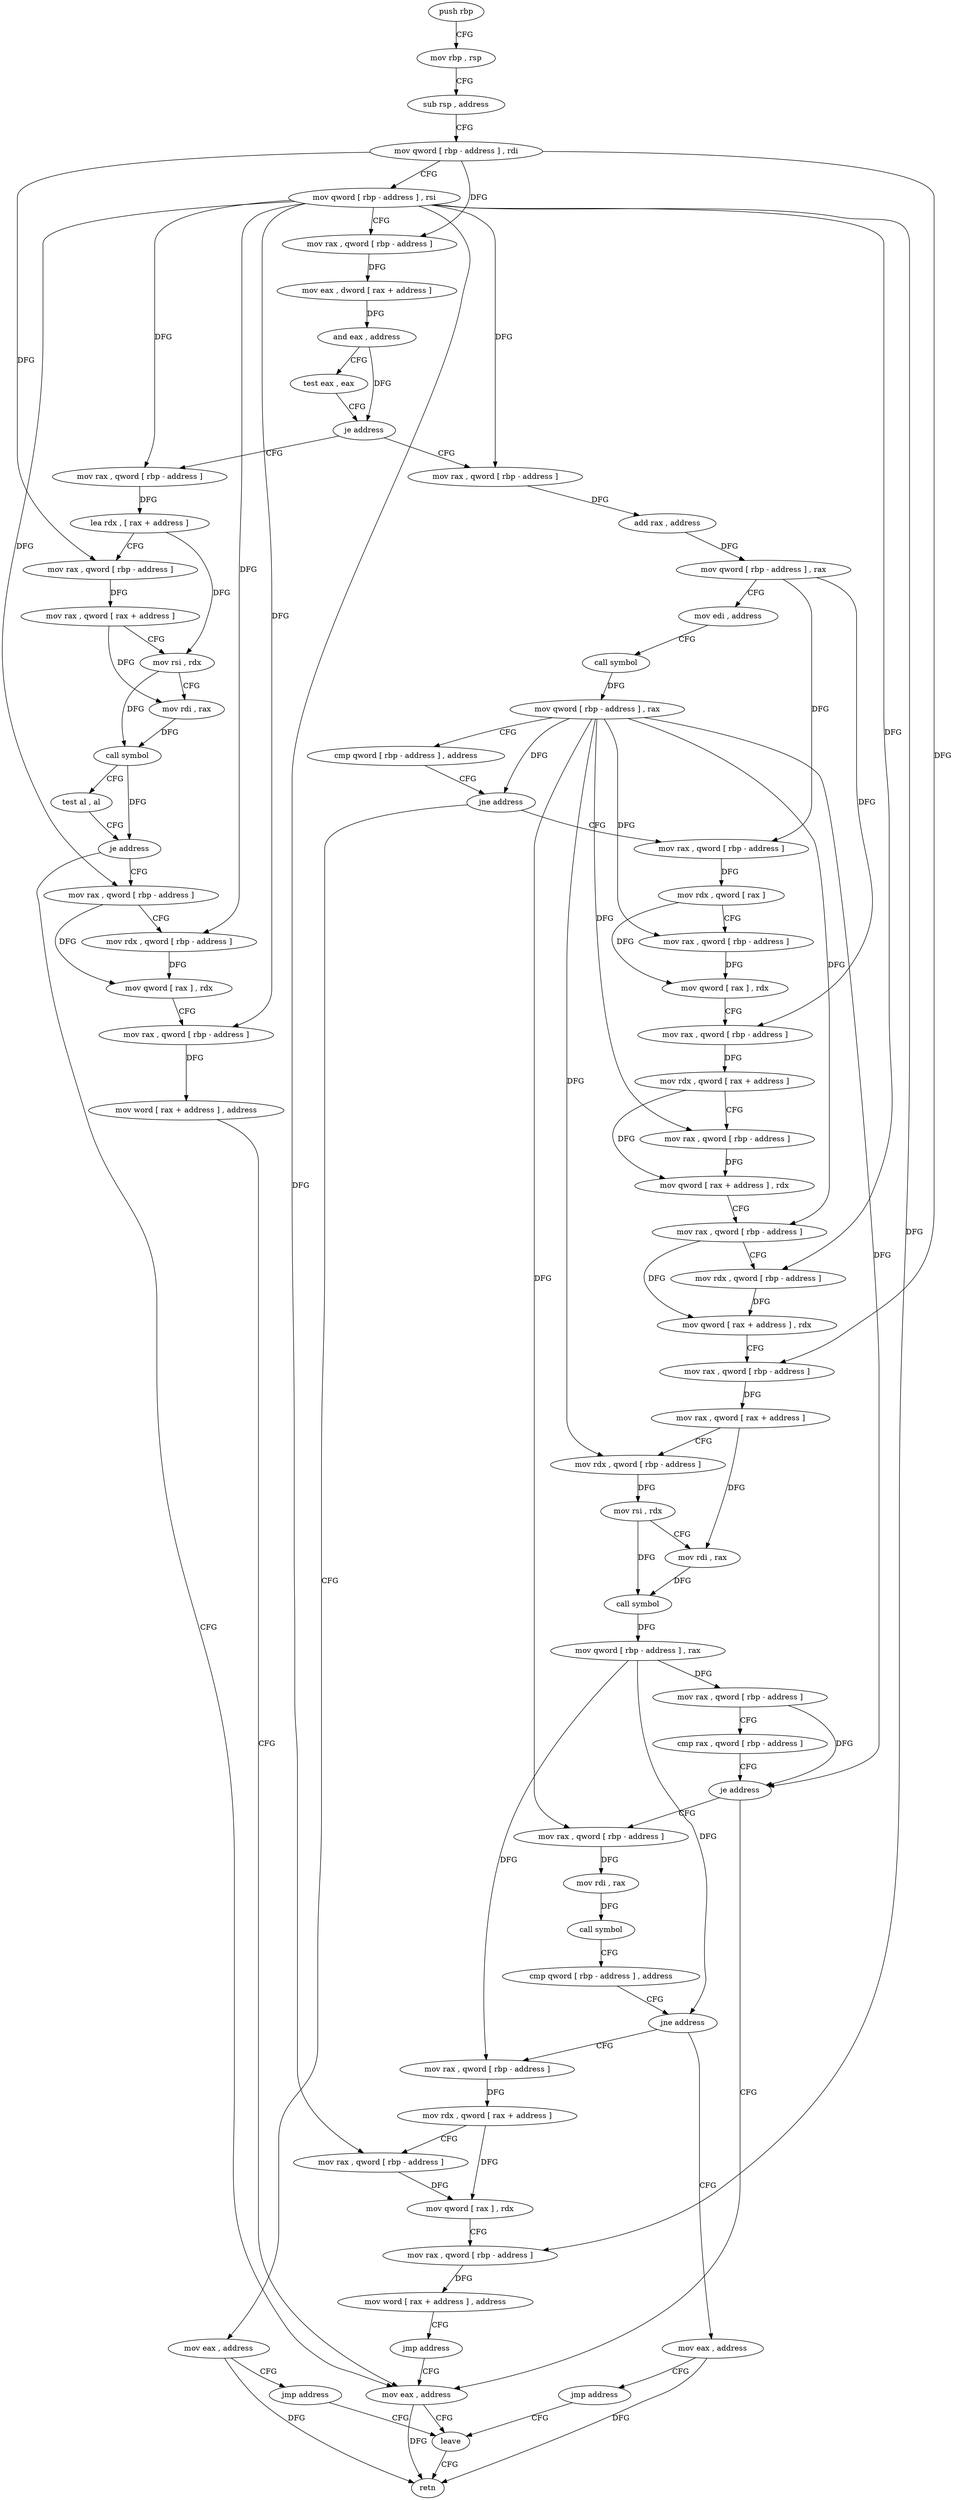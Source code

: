 digraph "func" {
"4293156" [label = "push rbp" ]
"4293157" [label = "mov rbp , rsp" ]
"4293160" [label = "sub rsp , address" ]
"4293164" [label = "mov qword [ rbp - address ] , rdi" ]
"4293168" [label = "mov qword [ rbp - address ] , rsi" ]
"4293172" [label = "mov rax , qword [ rbp - address ]" ]
"4293176" [label = "mov eax , dword [ rax + address ]" ]
"4293179" [label = "and eax , address" ]
"4293184" [label = "test eax , eax" ]
"4293186" [label = "je address" ]
"4293367" [label = "mov rax , qword [ rbp - address ]" ]
"4293192" [label = "mov rax , qword [ rbp - address ]" ]
"4293371" [label = "lea rdx , [ rax + address ]" ]
"4293375" [label = "mov rax , qword [ rbp - address ]" ]
"4293379" [label = "mov rax , qword [ rax + address ]" ]
"4293383" [label = "mov rsi , rdx" ]
"4293386" [label = "mov rdi , rax" ]
"4293389" [label = "call symbol" ]
"4293394" [label = "test al , al" ]
"4293396" [label = "je address" ]
"4293419" [label = "mov eax , address" ]
"4293398" [label = "mov rax , qword [ rbp - address ]" ]
"4293196" [label = "add rax , address" ]
"4293200" [label = "mov qword [ rbp - address ] , rax" ]
"4293204" [label = "mov edi , address" ]
"4293209" [label = "call symbol" ]
"4293214" [label = "mov qword [ rbp - address ] , rax" ]
"4293218" [label = "cmp qword [ rbp - address ] , address" ]
"4293223" [label = "jne address" ]
"4293235" [label = "mov rax , qword [ rbp - address ]" ]
"4293225" [label = "mov eax , address" ]
"4293424" [label = "leave" ]
"4293402" [label = "mov rdx , qword [ rbp - address ]" ]
"4293406" [label = "mov qword [ rax ] , rdx" ]
"4293409" [label = "mov rax , qword [ rbp - address ]" ]
"4293413" [label = "mov word [ rax + address ] , address" ]
"4293239" [label = "mov rdx , qword [ rax ]" ]
"4293242" [label = "mov rax , qword [ rbp - address ]" ]
"4293246" [label = "mov qword [ rax ] , rdx" ]
"4293249" [label = "mov rax , qword [ rbp - address ]" ]
"4293253" [label = "mov rdx , qword [ rax + address ]" ]
"4293257" [label = "mov rax , qword [ rbp - address ]" ]
"4293261" [label = "mov qword [ rax + address ] , rdx" ]
"4293265" [label = "mov rax , qword [ rbp - address ]" ]
"4293269" [label = "mov rdx , qword [ rbp - address ]" ]
"4293273" [label = "mov qword [ rax + address ] , rdx" ]
"4293277" [label = "mov rax , qword [ rbp - address ]" ]
"4293281" [label = "mov rax , qword [ rax + address ]" ]
"4293285" [label = "mov rdx , qword [ rbp - address ]" ]
"4293289" [label = "mov rsi , rdx" ]
"4293292" [label = "mov rdi , rax" ]
"4293295" [label = "call symbol" ]
"4293300" [label = "mov qword [ rbp - address ] , rax" ]
"4293304" [label = "mov rax , qword [ rbp - address ]" ]
"4293308" [label = "cmp rax , qword [ rbp - address ]" ]
"4293312" [label = "je address" ]
"4293314" [label = "mov rax , qword [ rbp - address ]" ]
"4293230" [label = "jmp address" ]
"4293318" [label = "mov rdi , rax" ]
"4293321" [label = "call symbol" ]
"4293326" [label = "cmp qword [ rbp - address ] , address" ]
"4293331" [label = "jne address" ]
"4293340" [label = "mov rax , qword [ rbp - address ]" ]
"4293333" [label = "mov eax , address" ]
"4293425" [label = "retn" ]
"4293344" [label = "mov rdx , qword [ rax + address ]" ]
"4293348" [label = "mov rax , qword [ rbp - address ]" ]
"4293352" [label = "mov qword [ rax ] , rdx" ]
"4293355" [label = "mov rax , qword [ rbp - address ]" ]
"4293359" [label = "mov word [ rax + address ] , address" ]
"4293365" [label = "jmp address" ]
"4293338" [label = "jmp address" ]
"4293156" -> "4293157" [ label = "CFG" ]
"4293157" -> "4293160" [ label = "CFG" ]
"4293160" -> "4293164" [ label = "CFG" ]
"4293164" -> "4293168" [ label = "CFG" ]
"4293164" -> "4293172" [ label = "DFG" ]
"4293164" -> "4293375" [ label = "DFG" ]
"4293164" -> "4293277" [ label = "DFG" ]
"4293168" -> "4293172" [ label = "CFG" ]
"4293168" -> "4293367" [ label = "DFG" ]
"4293168" -> "4293192" [ label = "DFG" ]
"4293168" -> "4293398" [ label = "DFG" ]
"4293168" -> "4293402" [ label = "DFG" ]
"4293168" -> "4293409" [ label = "DFG" ]
"4293168" -> "4293269" [ label = "DFG" ]
"4293168" -> "4293348" [ label = "DFG" ]
"4293168" -> "4293355" [ label = "DFG" ]
"4293172" -> "4293176" [ label = "DFG" ]
"4293176" -> "4293179" [ label = "DFG" ]
"4293179" -> "4293184" [ label = "CFG" ]
"4293179" -> "4293186" [ label = "DFG" ]
"4293184" -> "4293186" [ label = "CFG" ]
"4293186" -> "4293367" [ label = "CFG" ]
"4293186" -> "4293192" [ label = "CFG" ]
"4293367" -> "4293371" [ label = "DFG" ]
"4293192" -> "4293196" [ label = "DFG" ]
"4293371" -> "4293375" [ label = "CFG" ]
"4293371" -> "4293383" [ label = "DFG" ]
"4293375" -> "4293379" [ label = "DFG" ]
"4293379" -> "4293383" [ label = "CFG" ]
"4293379" -> "4293386" [ label = "DFG" ]
"4293383" -> "4293386" [ label = "CFG" ]
"4293383" -> "4293389" [ label = "DFG" ]
"4293386" -> "4293389" [ label = "DFG" ]
"4293389" -> "4293394" [ label = "CFG" ]
"4293389" -> "4293396" [ label = "DFG" ]
"4293394" -> "4293396" [ label = "CFG" ]
"4293396" -> "4293419" [ label = "CFG" ]
"4293396" -> "4293398" [ label = "CFG" ]
"4293419" -> "4293424" [ label = "CFG" ]
"4293419" -> "4293425" [ label = "DFG" ]
"4293398" -> "4293402" [ label = "CFG" ]
"4293398" -> "4293406" [ label = "DFG" ]
"4293196" -> "4293200" [ label = "DFG" ]
"4293200" -> "4293204" [ label = "CFG" ]
"4293200" -> "4293235" [ label = "DFG" ]
"4293200" -> "4293249" [ label = "DFG" ]
"4293204" -> "4293209" [ label = "CFG" ]
"4293209" -> "4293214" [ label = "DFG" ]
"4293214" -> "4293218" [ label = "CFG" ]
"4293214" -> "4293223" [ label = "DFG" ]
"4293214" -> "4293242" [ label = "DFG" ]
"4293214" -> "4293257" [ label = "DFG" ]
"4293214" -> "4293265" [ label = "DFG" ]
"4293214" -> "4293285" [ label = "DFG" ]
"4293214" -> "4293312" [ label = "DFG" ]
"4293214" -> "4293314" [ label = "DFG" ]
"4293218" -> "4293223" [ label = "CFG" ]
"4293223" -> "4293235" [ label = "CFG" ]
"4293223" -> "4293225" [ label = "CFG" ]
"4293235" -> "4293239" [ label = "DFG" ]
"4293225" -> "4293230" [ label = "CFG" ]
"4293225" -> "4293425" [ label = "DFG" ]
"4293424" -> "4293425" [ label = "CFG" ]
"4293402" -> "4293406" [ label = "DFG" ]
"4293406" -> "4293409" [ label = "CFG" ]
"4293409" -> "4293413" [ label = "DFG" ]
"4293413" -> "4293419" [ label = "CFG" ]
"4293239" -> "4293242" [ label = "CFG" ]
"4293239" -> "4293246" [ label = "DFG" ]
"4293242" -> "4293246" [ label = "DFG" ]
"4293246" -> "4293249" [ label = "CFG" ]
"4293249" -> "4293253" [ label = "DFG" ]
"4293253" -> "4293257" [ label = "CFG" ]
"4293253" -> "4293261" [ label = "DFG" ]
"4293257" -> "4293261" [ label = "DFG" ]
"4293261" -> "4293265" [ label = "CFG" ]
"4293265" -> "4293269" [ label = "CFG" ]
"4293265" -> "4293273" [ label = "DFG" ]
"4293269" -> "4293273" [ label = "DFG" ]
"4293273" -> "4293277" [ label = "CFG" ]
"4293277" -> "4293281" [ label = "DFG" ]
"4293281" -> "4293285" [ label = "CFG" ]
"4293281" -> "4293292" [ label = "DFG" ]
"4293285" -> "4293289" [ label = "DFG" ]
"4293289" -> "4293292" [ label = "CFG" ]
"4293289" -> "4293295" [ label = "DFG" ]
"4293292" -> "4293295" [ label = "DFG" ]
"4293295" -> "4293300" [ label = "DFG" ]
"4293300" -> "4293304" [ label = "DFG" ]
"4293300" -> "4293331" [ label = "DFG" ]
"4293300" -> "4293340" [ label = "DFG" ]
"4293304" -> "4293308" [ label = "CFG" ]
"4293304" -> "4293312" [ label = "DFG" ]
"4293308" -> "4293312" [ label = "CFG" ]
"4293312" -> "4293419" [ label = "CFG" ]
"4293312" -> "4293314" [ label = "CFG" ]
"4293314" -> "4293318" [ label = "DFG" ]
"4293230" -> "4293424" [ label = "CFG" ]
"4293318" -> "4293321" [ label = "DFG" ]
"4293321" -> "4293326" [ label = "CFG" ]
"4293326" -> "4293331" [ label = "CFG" ]
"4293331" -> "4293340" [ label = "CFG" ]
"4293331" -> "4293333" [ label = "CFG" ]
"4293340" -> "4293344" [ label = "DFG" ]
"4293333" -> "4293338" [ label = "CFG" ]
"4293333" -> "4293425" [ label = "DFG" ]
"4293344" -> "4293348" [ label = "CFG" ]
"4293344" -> "4293352" [ label = "DFG" ]
"4293348" -> "4293352" [ label = "DFG" ]
"4293352" -> "4293355" [ label = "CFG" ]
"4293355" -> "4293359" [ label = "DFG" ]
"4293359" -> "4293365" [ label = "CFG" ]
"4293365" -> "4293419" [ label = "CFG" ]
"4293338" -> "4293424" [ label = "CFG" ]
}
